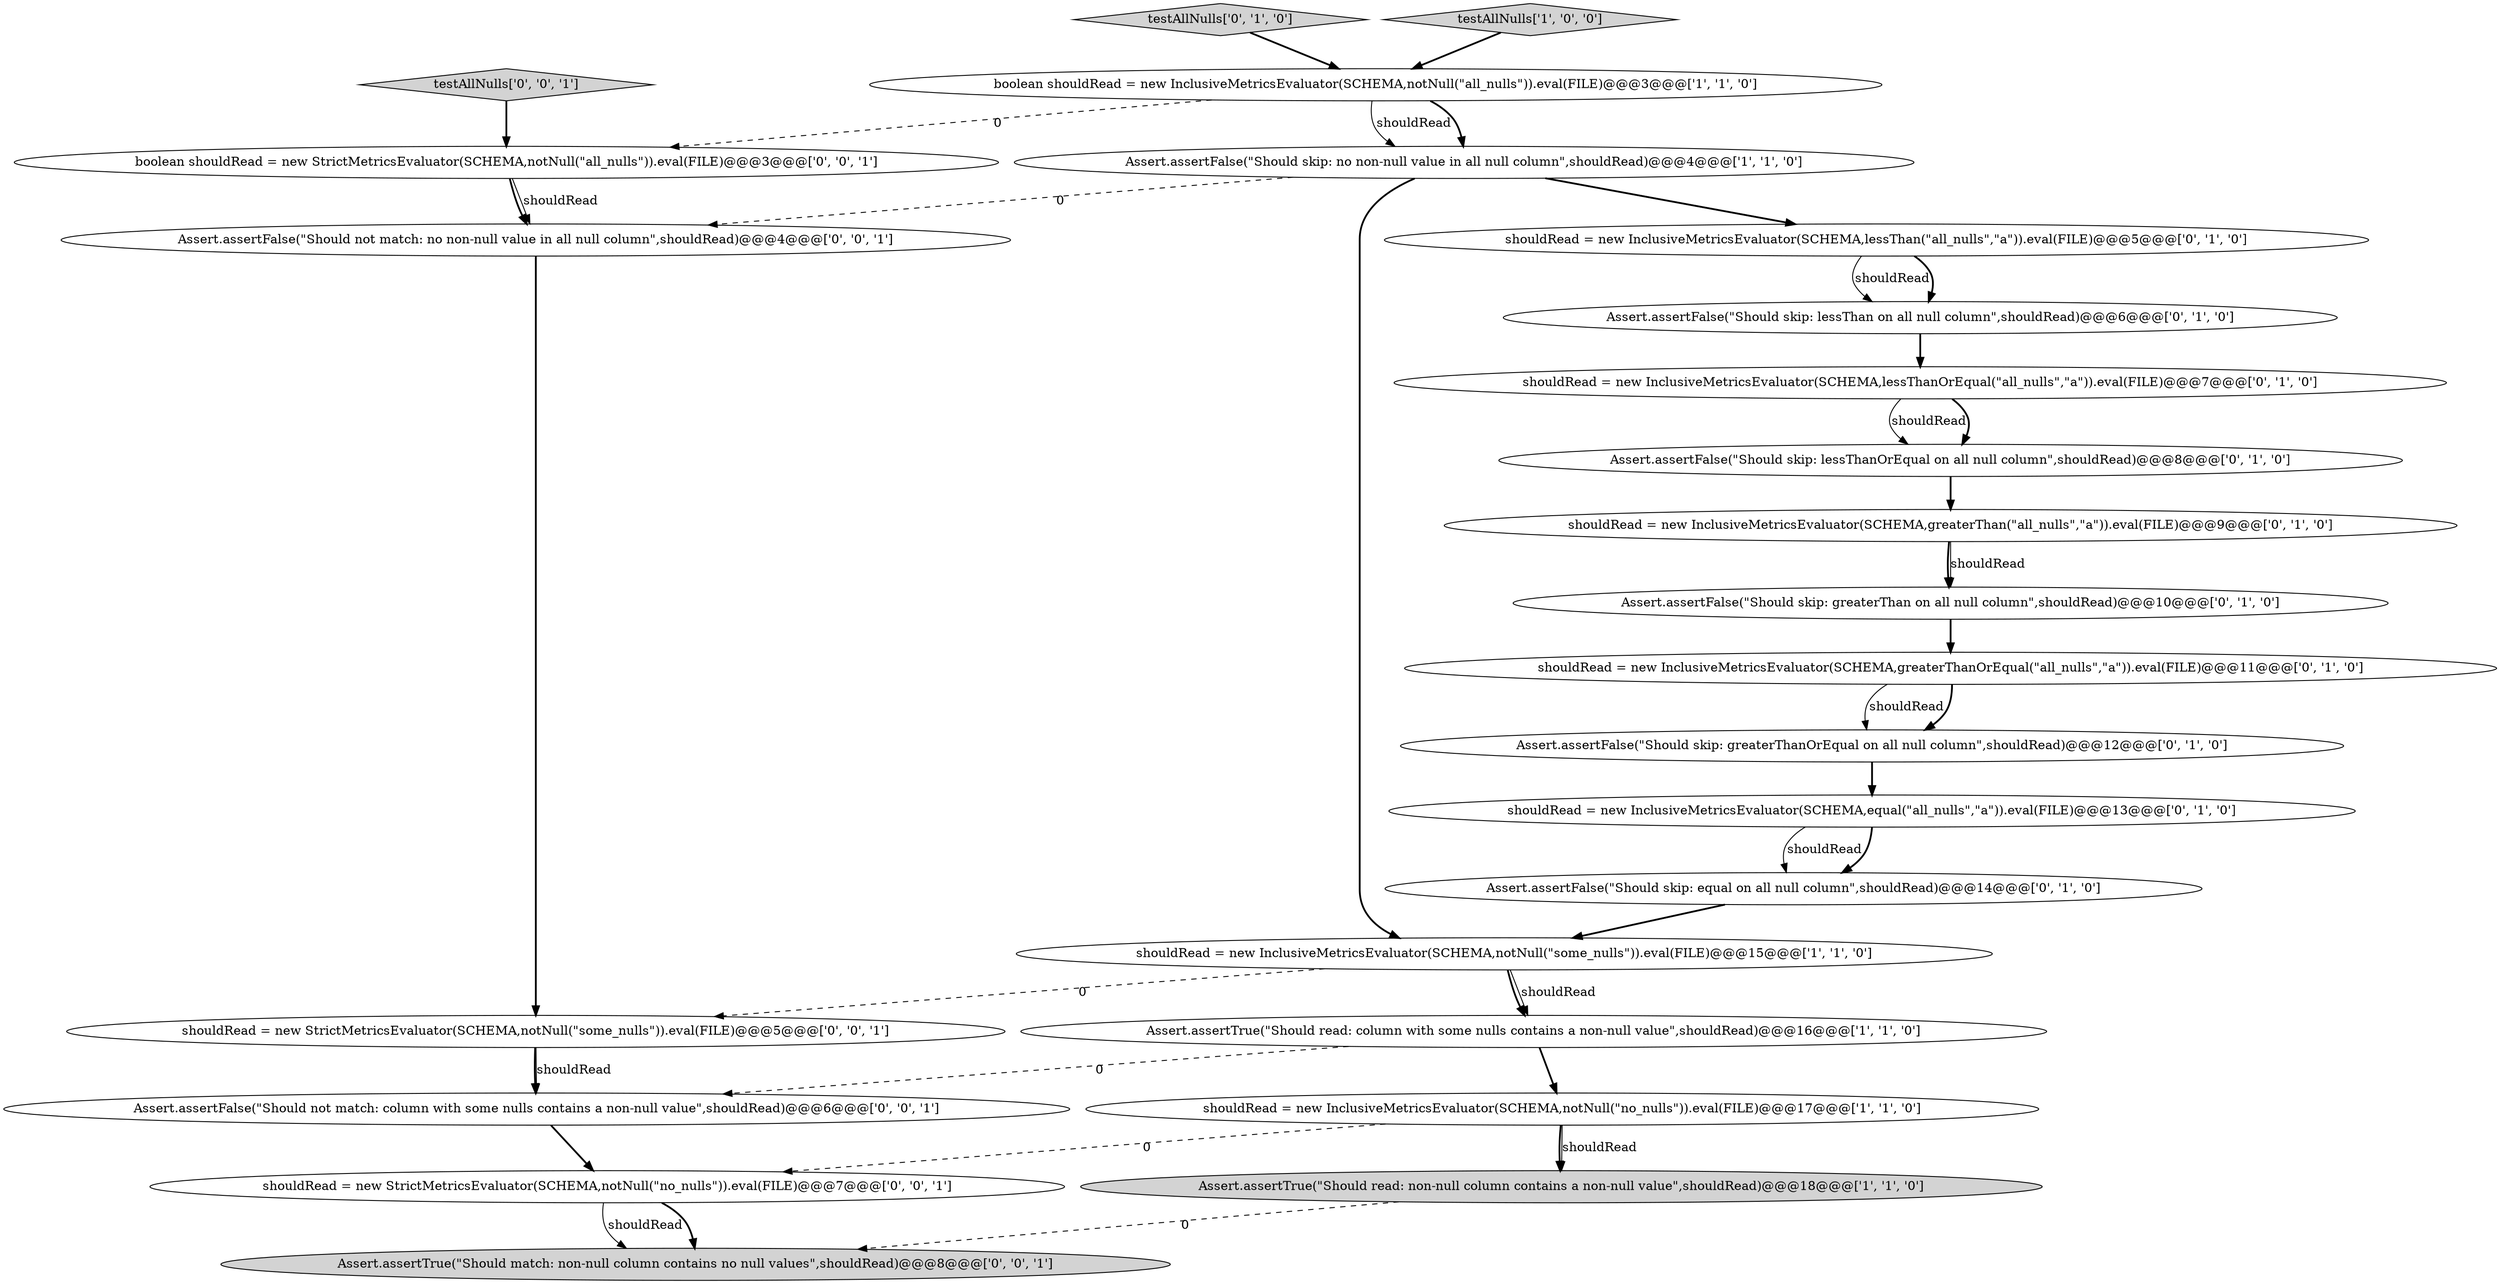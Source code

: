 digraph {
15 [style = filled, label = "Assert.assertFalse(\"Should skip: lessThan on all null column\",shouldRead)@@@6@@@['0', '1', '0']", fillcolor = white, shape = ellipse image = "AAA1AAABBB2BBB"];
23 [style = filled, label = "Assert.assertFalse(\"Should not match: no non-null value in all null column\",shouldRead)@@@4@@@['0', '0', '1']", fillcolor = white, shape = ellipse image = "AAA0AAABBB3BBB"];
3 [style = filled, label = "Assert.assertTrue(\"Should read: column with some nulls contains a non-null value\",shouldRead)@@@16@@@['1', '1', '0']", fillcolor = white, shape = ellipse image = "AAA0AAABBB1BBB"];
11 [style = filled, label = "Assert.assertFalse(\"Should skip: equal on all null column\",shouldRead)@@@14@@@['0', '1', '0']", fillcolor = white, shape = ellipse image = "AAA1AAABBB2BBB"];
16 [style = filled, label = "shouldRead = new InclusiveMetricsEvaluator(SCHEMA,greaterThan(\"all_nulls\",\"a\")).eval(FILE)@@@9@@@['0', '1', '0']", fillcolor = white, shape = ellipse image = "AAA1AAABBB2BBB"];
0 [style = filled, label = "boolean shouldRead = new InclusiveMetricsEvaluator(SCHEMA,notNull(\"all_nulls\")).eval(FILE)@@@3@@@['1', '1', '0']", fillcolor = white, shape = ellipse image = "AAA0AAABBB1BBB"];
10 [style = filled, label = "Assert.assertFalse(\"Should skip: greaterThanOrEqual on all null column\",shouldRead)@@@12@@@['0', '1', '0']", fillcolor = white, shape = ellipse image = "AAA1AAABBB2BBB"];
18 [style = filled, label = "Assert.assertFalse(\"Should not match: column with some nulls contains a non-null value\",shouldRead)@@@6@@@['0', '0', '1']", fillcolor = white, shape = ellipse image = "AAA0AAABBB3BBB"];
1 [style = filled, label = "shouldRead = new InclusiveMetricsEvaluator(SCHEMA,notNull(\"some_nulls\")).eval(FILE)@@@15@@@['1', '1', '0']", fillcolor = white, shape = ellipse image = "AAA0AAABBB1BBB"];
5 [style = filled, label = "Assert.assertFalse(\"Should skip: no non-null value in all null column\",shouldRead)@@@4@@@['1', '1', '0']", fillcolor = white, shape = ellipse image = "AAA0AAABBB1BBB"];
21 [style = filled, label = "shouldRead = new StrictMetricsEvaluator(SCHEMA,notNull(\"no_nulls\")).eval(FILE)@@@7@@@['0', '0', '1']", fillcolor = white, shape = ellipse image = "AAA0AAABBB3BBB"];
20 [style = filled, label = "shouldRead = new StrictMetricsEvaluator(SCHEMA,notNull(\"some_nulls\")).eval(FILE)@@@5@@@['0', '0', '1']", fillcolor = white, shape = ellipse image = "AAA0AAABBB3BBB"];
22 [style = filled, label = "testAllNulls['0', '0', '1']", fillcolor = lightgray, shape = diamond image = "AAA0AAABBB3BBB"];
12 [style = filled, label = "testAllNulls['0', '1', '0']", fillcolor = lightgray, shape = diamond image = "AAA0AAABBB2BBB"];
14 [style = filled, label = "shouldRead = new InclusiveMetricsEvaluator(SCHEMA,lessThan(\"all_nulls\",\"a\")).eval(FILE)@@@5@@@['0', '1', '0']", fillcolor = white, shape = ellipse image = "AAA1AAABBB2BBB"];
9 [style = filled, label = "shouldRead = new InclusiveMetricsEvaluator(SCHEMA,lessThanOrEqual(\"all_nulls\",\"a\")).eval(FILE)@@@7@@@['0', '1', '0']", fillcolor = white, shape = ellipse image = "AAA1AAABBB2BBB"];
13 [style = filled, label = "Assert.assertFalse(\"Should skip: greaterThan on all null column\",shouldRead)@@@10@@@['0', '1', '0']", fillcolor = white, shape = ellipse image = "AAA1AAABBB2BBB"];
6 [style = filled, label = "Assert.assertTrue(\"Should read: non-null column contains a non-null value\",shouldRead)@@@18@@@['1', '1', '0']", fillcolor = lightgray, shape = ellipse image = "AAA0AAABBB1BBB"];
17 [style = filled, label = "shouldRead = new InclusiveMetricsEvaluator(SCHEMA,greaterThanOrEqual(\"all_nulls\",\"a\")).eval(FILE)@@@11@@@['0', '1', '0']", fillcolor = white, shape = ellipse image = "AAA1AAABBB2BBB"];
8 [style = filled, label = "shouldRead = new InclusiveMetricsEvaluator(SCHEMA,equal(\"all_nulls\",\"a\")).eval(FILE)@@@13@@@['0', '1', '0']", fillcolor = white, shape = ellipse image = "AAA1AAABBB2BBB"];
24 [style = filled, label = "Assert.assertTrue(\"Should match: non-null column contains no null values\",shouldRead)@@@8@@@['0', '0', '1']", fillcolor = lightgray, shape = ellipse image = "AAA0AAABBB3BBB"];
2 [style = filled, label = "testAllNulls['1', '0', '0']", fillcolor = lightgray, shape = diamond image = "AAA0AAABBB1BBB"];
4 [style = filled, label = "shouldRead = new InclusiveMetricsEvaluator(SCHEMA,notNull(\"no_nulls\")).eval(FILE)@@@17@@@['1', '1', '0']", fillcolor = white, shape = ellipse image = "AAA0AAABBB1BBB"];
19 [style = filled, label = "boolean shouldRead = new StrictMetricsEvaluator(SCHEMA,notNull(\"all_nulls\")).eval(FILE)@@@3@@@['0', '0', '1']", fillcolor = white, shape = ellipse image = "AAA0AAABBB3BBB"];
7 [style = filled, label = "Assert.assertFalse(\"Should skip: lessThanOrEqual on all null column\",shouldRead)@@@8@@@['0', '1', '0']", fillcolor = white, shape = ellipse image = "AAA1AAABBB2BBB"];
0->5 [style = solid, label="shouldRead"];
8->11 [style = solid, label="shouldRead"];
12->0 [style = bold, label=""];
5->14 [style = bold, label=""];
4->6 [style = bold, label=""];
22->19 [style = bold, label=""];
0->19 [style = dashed, label="0"];
15->9 [style = bold, label=""];
4->21 [style = dashed, label="0"];
13->17 [style = bold, label=""];
1->20 [style = dashed, label="0"];
20->18 [style = bold, label=""];
5->1 [style = bold, label=""];
20->18 [style = solid, label="shouldRead"];
21->24 [style = solid, label="shouldRead"];
7->16 [style = bold, label=""];
10->8 [style = bold, label=""];
11->1 [style = bold, label=""];
21->24 [style = bold, label=""];
19->23 [style = bold, label=""];
16->13 [style = bold, label=""];
9->7 [style = solid, label="shouldRead"];
14->15 [style = solid, label="shouldRead"];
4->6 [style = solid, label="shouldRead"];
8->11 [style = bold, label=""];
19->23 [style = solid, label="shouldRead"];
1->3 [style = bold, label=""];
5->23 [style = dashed, label="0"];
23->20 [style = bold, label=""];
6->24 [style = dashed, label="0"];
17->10 [style = solid, label="shouldRead"];
16->13 [style = solid, label="shouldRead"];
3->18 [style = dashed, label="0"];
18->21 [style = bold, label=""];
2->0 [style = bold, label=""];
0->5 [style = bold, label=""];
1->3 [style = solid, label="shouldRead"];
14->15 [style = bold, label=""];
3->4 [style = bold, label=""];
17->10 [style = bold, label=""];
9->7 [style = bold, label=""];
}

